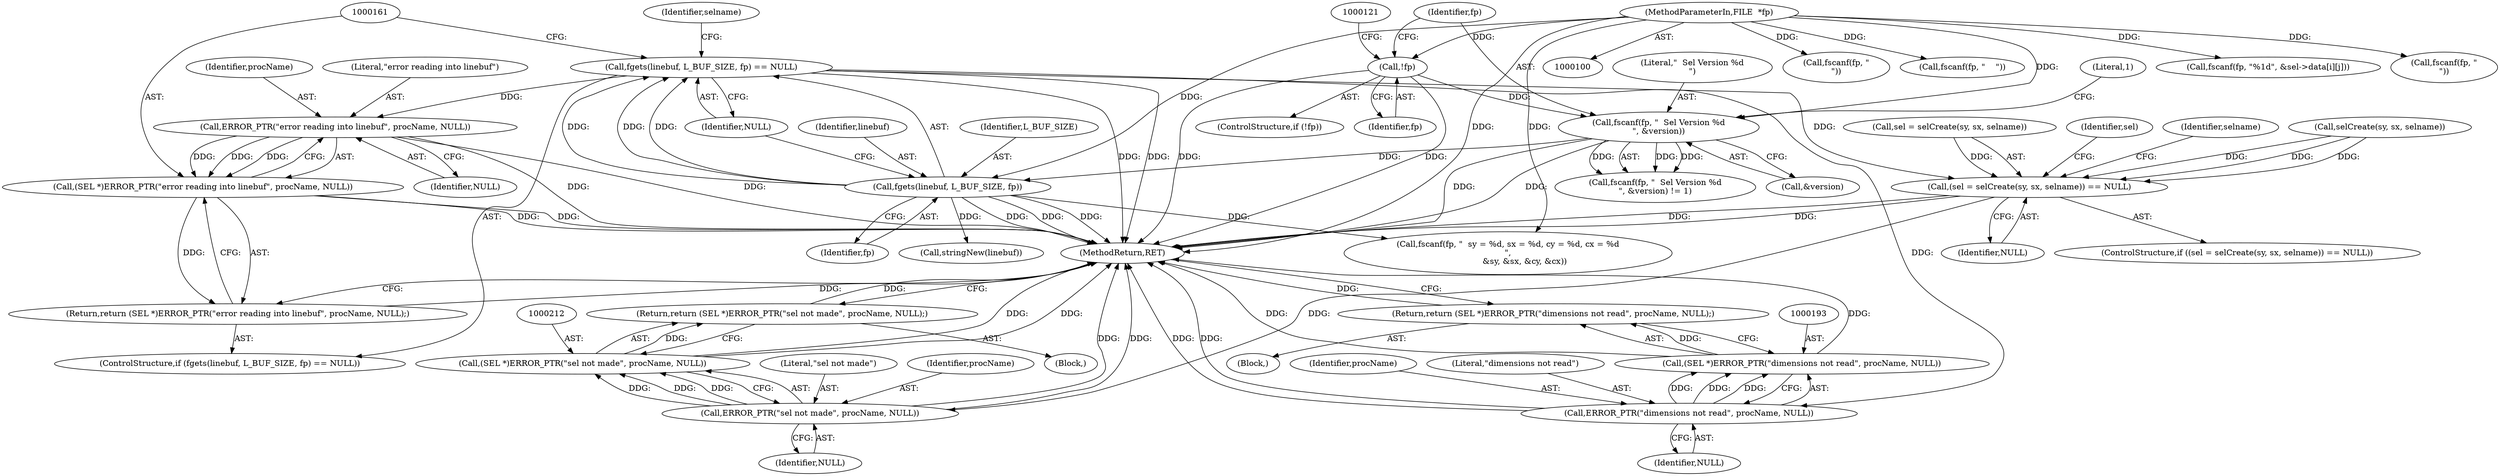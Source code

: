 digraph "0_leptonica_ee301cb2029db8a6289c5295daa42bba7715e99a_6@API" {
"1000153" [label="(Call,fgets(linebuf, L_BUF_SIZE, fp) == NULL)"];
"1000154" [label="(Call,fgets(linebuf, L_BUF_SIZE, fp))"];
"1000128" [label="(Call,fscanf(fp, \"  Sel Version %d\n\", &version))"];
"1000117" [label="(Call,!fp)"];
"1000101" [label="(MethodParameterIn,FILE  *fp)"];
"1000162" [label="(Call,ERROR_PTR(\"error reading into linebuf\", procName, NULL))"];
"1000160" [label="(Call,(SEL *)ERROR_PTR(\"error reading into linebuf\", procName, NULL))"];
"1000159" [label="(Return,return (SEL *)ERROR_PTR(\"error reading into linebuf\", procName, NULL);)"];
"1000194" [label="(Call,ERROR_PTR(\"dimensions not read\", procName, NULL))"];
"1000192" [label="(Call,(SEL *)ERROR_PTR(\"dimensions not read\", procName, NULL))"];
"1000191" [label="(Return,return (SEL *)ERROR_PTR(\"dimensions not read\", procName, NULL);)"];
"1000199" [label="(Call,(sel = selCreate(sy, sx, selname)) == NULL)"];
"1000213" [label="(Call,ERROR_PTR(\"sel not made\", procName, NULL))"];
"1000211" [label="(Call,(SEL *)ERROR_PTR(\"sel not made\", procName, NULL))"];
"1000210" [label="(Return,return (SEL *)ERROR_PTR(\"sel not made\", procName, NULL);)"];
"1000157" [label="(Identifier,fp)"];
"1000160" [label="(Call,(SEL *)ERROR_PTR(\"error reading into linebuf\", procName, NULL))"];
"1000167" [label="(Identifier,selname)"];
"1000213" [label="(Call,ERROR_PTR(\"sel not made\", procName, NULL))"];
"1000214" [label="(Literal,\"sel not made\")"];
"1000260" [label="(Call,fscanf(fp, \"\n\"))"];
"1000117" [label="(Call,!fp)"];
"1000216" [label="(Identifier,NULL)"];
"1000133" [label="(Literal,1)"];
"1000165" [label="(Identifier,NULL)"];
"1000206" [label="(Identifier,NULL)"];
"1000116" [label="(ControlStructure,if (!fp))"];
"1000272" [label="(MethodReturn,RET)"];
"1000215" [label="(Identifier,procName)"];
"1000199" [label="(Call,(sel = selCreate(sy, sx, selname)) == NULL)"];
"1000233" [label="(Call,fscanf(fp, \"    \"))"];
"1000101" [label="(MethodParameterIn,FILE  *fp)"];
"1000127" [label="(Call,fscanf(fp, \"  Sel Version %d\n\", &version) != 1)"];
"1000196" [label="(Identifier,procName)"];
"1000188" [label="(Block,)"];
"1000191" [label="(Return,return (SEL *)ERROR_PTR(\"dimensions not read\", procName, NULL);)"];
"1000209" [label="(Identifier,selname)"];
"1000247" [label="(Call,fscanf(fp, \"%1d\", &sel->data[i][j]))"];
"1000131" [label="(Call,&version)"];
"1000195" [label="(Literal,\"dimensions not read\")"];
"1000198" [label="(ControlStructure,if ((sel = selCreate(sy, sx, selname)) == NULL))"];
"1000164" [label="(Identifier,procName)"];
"1000200" [label="(Call,sel = selCreate(sy, sx, selname))"];
"1000163" [label="(Literal,\"error reading into linebuf\")"];
"1000159" [label="(Return,return (SEL *)ERROR_PTR(\"error reading into linebuf\", procName, NULL);)"];
"1000207" [label="(Block,)"];
"1000152" [label="(ControlStructure,if (fgets(linebuf, L_BUF_SIZE, fp) == NULL))"];
"1000156" [label="(Identifier,L_BUF_SIZE)"];
"1000194" [label="(Call,ERROR_PTR(\"dimensions not read\", procName, NULL))"];
"1000176" [label="(Call,fscanf(fp, \"  sy = %d, sx = %d, cy = %d, cx = %d\n\",\n             &sy, &sx, &cy, &cx))"];
"1000118" [label="(Identifier,fp)"];
"1000192" [label="(Call,(SEL *)ERROR_PTR(\"dimensions not read\", procName, NULL))"];
"1000158" [label="(Identifier,NULL)"];
"1000197" [label="(Identifier,NULL)"];
"1000202" [label="(Call,selCreate(sy, sx, selname))"];
"1000153" [label="(Call,fgets(linebuf, L_BUF_SIZE, fp) == NULL)"];
"1000168" [label="(Call,stringNew(linebuf))"];
"1000218" [label="(Identifier,sel)"];
"1000129" [label="(Identifier,fp)"];
"1000155" [label="(Identifier,linebuf)"];
"1000162" [label="(Call,ERROR_PTR(\"error reading into linebuf\", procName, NULL))"];
"1000210" [label="(Return,return (SEL *)ERROR_PTR(\"sel not made\", procName, NULL);)"];
"1000211" [label="(Call,(SEL *)ERROR_PTR(\"sel not made\", procName, NULL))"];
"1000265" [label="(Call,fscanf(fp, \"\n\"))"];
"1000154" [label="(Call,fgets(linebuf, L_BUF_SIZE, fp))"];
"1000130" [label="(Literal,\"  Sel Version %d\n\")"];
"1000128" [label="(Call,fscanf(fp, \"  Sel Version %d\n\", &version))"];
"1000153" -> "1000152"  [label="AST: "];
"1000153" -> "1000158"  [label="CFG: "];
"1000154" -> "1000153"  [label="AST: "];
"1000158" -> "1000153"  [label="AST: "];
"1000161" -> "1000153"  [label="CFG: "];
"1000167" -> "1000153"  [label="CFG: "];
"1000153" -> "1000272"  [label="DDG: "];
"1000153" -> "1000272"  [label="DDG: "];
"1000154" -> "1000153"  [label="DDG: "];
"1000154" -> "1000153"  [label="DDG: "];
"1000154" -> "1000153"  [label="DDG: "];
"1000153" -> "1000162"  [label="DDG: "];
"1000153" -> "1000194"  [label="DDG: "];
"1000153" -> "1000199"  [label="DDG: "];
"1000154" -> "1000157"  [label="CFG: "];
"1000155" -> "1000154"  [label="AST: "];
"1000156" -> "1000154"  [label="AST: "];
"1000157" -> "1000154"  [label="AST: "];
"1000158" -> "1000154"  [label="CFG: "];
"1000154" -> "1000272"  [label="DDG: "];
"1000154" -> "1000272"  [label="DDG: "];
"1000154" -> "1000272"  [label="DDG: "];
"1000128" -> "1000154"  [label="DDG: "];
"1000101" -> "1000154"  [label="DDG: "];
"1000154" -> "1000168"  [label="DDG: "];
"1000154" -> "1000176"  [label="DDG: "];
"1000128" -> "1000127"  [label="AST: "];
"1000128" -> "1000131"  [label="CFG: "];
"1000129" -> "1000128"  [label="AST: "];
"1000130" -> "1000128"  [label="AST: "];
"1000131" -> "1000128"  [label="AST: "];
"1000133" -> "1000128"  [label="CFG: "];
"1000128" -> "1000272"  [label="DDG: "];
"1000128" -> "1000272"  [label="DDG: "];
"1000128" -> "1000127"  [label="DDG: "];
"1000128" -> "1000127"  [label="DDG: "];
"1000128" -> "1000127"  [label="DDG: "];
"1000117" -> "1000128"  [label="DDG: "];
"1000101" -> "1000128"  [label="DDG: "];
"1000117" -> "1000116"  [label="AST: "];
"1000117" -> "1000118"  [label="CFG: "];
"1000118" -> "1000117"  [label="AST: "];
"1000121" -> "1000117"  [label="CFG: "];
"1000129" -> "1000117"  [label="CFG: "];
"1000117" -> "1000272"  [label="DDG: "];
"1000117" -> "1000272"  [label="DDG: "];
"1000101" -> "1000117"  [label="DDG: "];
"1000101" -> "1000100"  [label="AST: "];
"1000101" -> "1000272"  [label="DDG: "];
"1000101" -> "1000176"  [label="DDG: "];
"1000101" -> "1000233"  [label="DDG: "];
"1000101" -> "1000247"  [label="DDG: "];
"1000101" -> "1000260"  [label="DDG: "];
"1000101" -> "1000265"  [label="DDG: "];
"1000162" -> "1000160"  [label="AST: "];
"1000162" -> "1000165"  [label="CFG: "];
"1000163" -> "1000162"  [label="AST: "];
"1000164" -> "1000162"  [label="AST: "];
"1000165" -> "1000162"  [label="AST: "];
"1000160" -> "1000162"  [label="CFG: "];
"1000162" -> "1000272"  [label="DDG: "];
"1000162" -> "1000272"  [label="DDG: "];
"1000162" -> "1000160"  [label="DDG: "];
"1000162" -> "1000160"  [label="DDG: "];
"1000162" -> "1000160"  [label="DDG: "];
"1000160" -> "1000159"  [label="AST: "];
"1000161" -> "1000160"  [label="AST: "];
"1000159" -> "1000160"  [label="CFG: "];
"1000160" -> "1000272"  [label="DDG: "];
"1000160" -> "1000272"  [label="DDG: "];
"1000160" -> "1000159"  [label="DDG: "];
"1000159" -> "1000152"  [label="AST: "];
"1000272" -> "1000159"  [label="CFG: "];
"1000159" -> "1000272"  [label="DDG: "];
"1000194" -> "1000192"  [label="AST: "];
"1000194" -> "1000197"  [label="CFG: "];
"1000195" -> "1000194"  [label="AST: "];
"1000196" -> "1000194"  [label="AST: "];
"1000197" -> "1000194"  [label="AST: "];
"1000192" -> "1000194"  [label="CFG: "];
"1000194" -> "1000272"  [label="DDG: "];
"1000194" -> "1000272"  [label="DDG: "];
"1000194" -> "1000192"  [label="DDG: "];
"1000194" -> "1000192"  [label="DDG: "];
"1000194" -> "1000192"  [label="DDG: "];
"1000192" -> "1000191"  [label="AST: "];
"1000193" -> "1000192"  [label="AST: "];
"1000191" -> "1000192"  [label="CFG: "];
"1000192" -> "1000272"  [label="DDG: "];
"1000192" -> "1000272"  [label="DDG: "];
"1000192" -> "1000191"  [label="DDG: "];
"1000191" -> "1000188"  [label="AST: "];
"1000272" -> "1000191"  [label="CFG: "];
"1000191" -> "1000272"  [label="DDG: "];
"1000199" -> "1000198"  [label="AST: "];
"1000199" -> "1000206"  [label="CFG: "];
"1000200" -> "1000199"  [label="AST: "];
"1000206" -> "1000199"  [label="AST: "];
"1000209" -> "1000199"  [label="CFG: "];
"1000218" -> "1000199"  [label="CFG: "];
"1000199" -> "1000272"  [label="DDG: "];
"1000199" -> "1000272"  [label="DDG: "];
"1000200" -> "1000199"  [label="DDG: "];
"1000202" -> "1000199"  [label="DDG: "];
"1000202" -> "1000199"  [label="DDG: "];
"1000202" -> "1000199"  [label="DDG: "];
"1000199" -> "1000213"  [label="DDG: "];
"1000213" -> "1000211"  [label="AST: "];
"1000213" -> "1000216"  [label="CFG: "];
"1000214" -> "1000213"  [label="AST: "];
"1000215" -> "1000213"  [label="AST: "];
"1000216" -> "1000213"  [label="AST: "];
"1000211" -> "1000213"  [label="CFG: "];
"1000213" -> "1000272"  [label="DDG: "];
"1000213" -> "1000272"  [label="DDG: "];
"1000213" -> "1000211"  [label="DDG: "];
"1000213" -> "1000211"  [label="DDG: "];
"1000213" -> "1000211"  [label="DDG: "];
"1000211" -> "1000210"  [label="AST: "];
"1000212" -> "1000211"  [label="AST: "];
"1000210" -> "1000211"  [label="CFG: "];
"1000211" -> "1000272"  [label="DDG: "];
"1000211" -> "1000272"  [label="DDG: "];
"1000211" -> "1000210"  [label="DDG: "];
"1000210" -> "1000207"  [label="AST: "];
"1000272" -> "1000210"  [label="CFG: "];
"1000210" -> "1000272"  [label="DDG: "];
}
